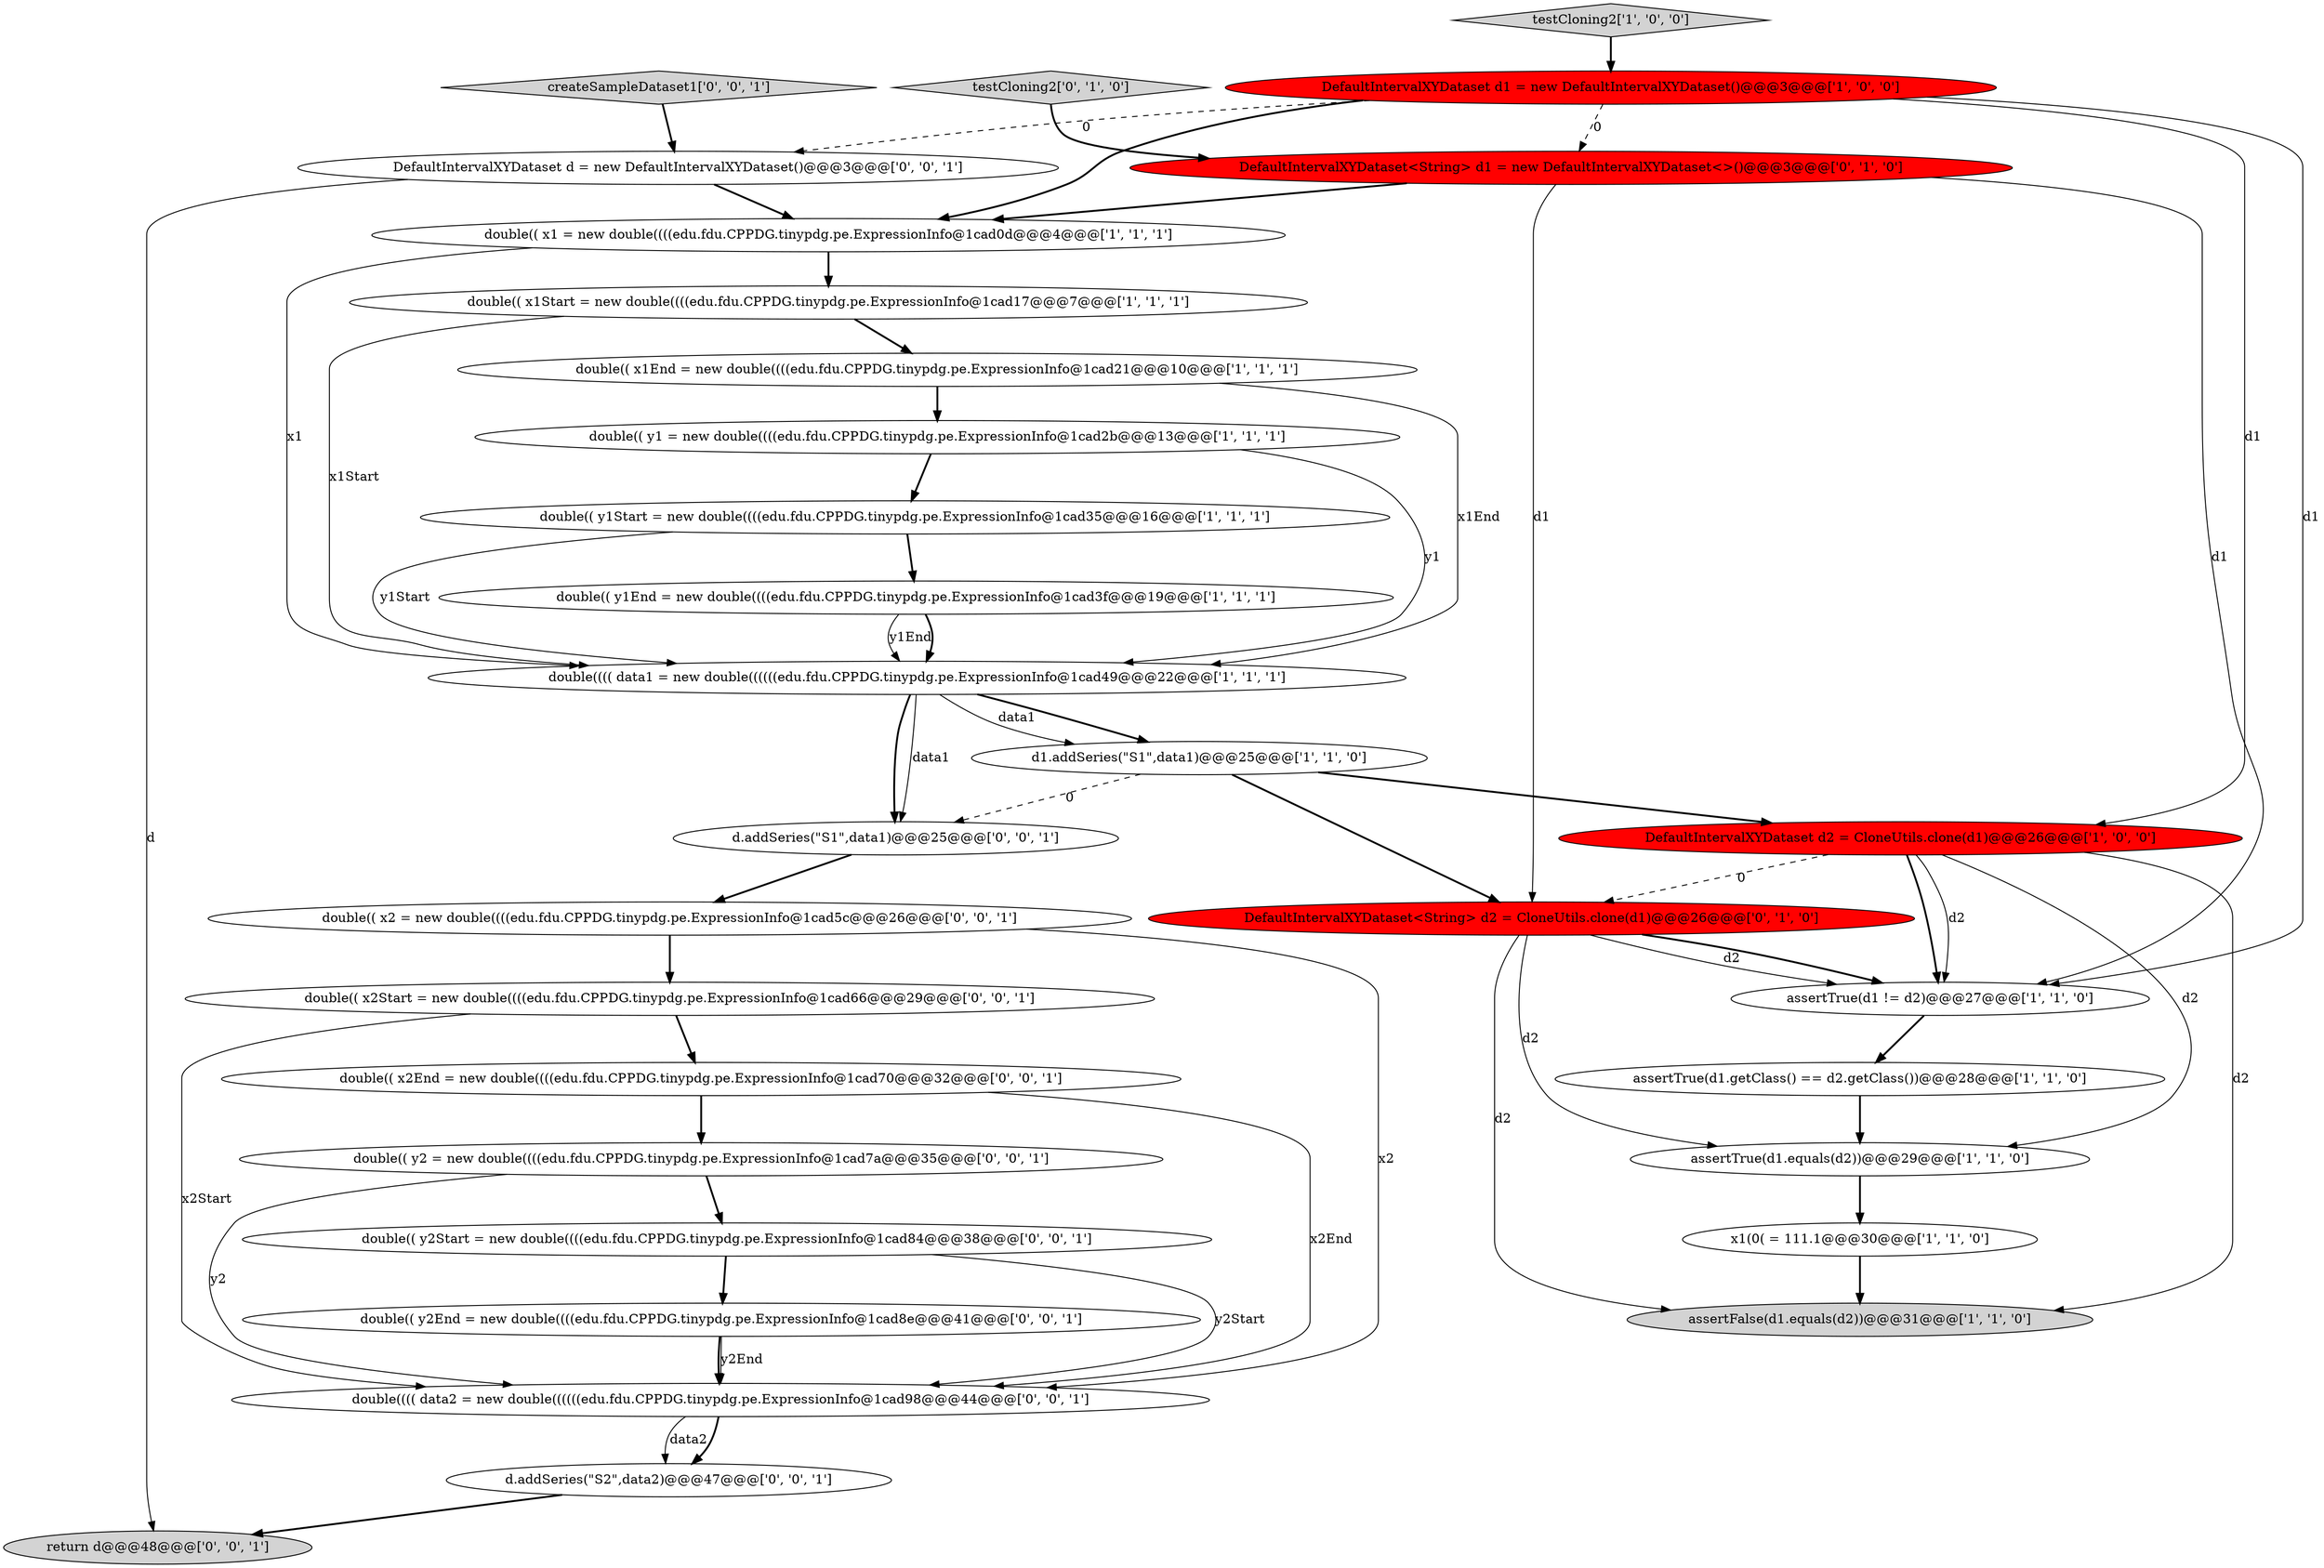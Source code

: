 digraph {
13 [style = filled, label = "DefaultIntervalXYDataset d1 = new DefaultIntervalXYDataset()@@@3@@@['1', '0', '0']", fillcolor = red, shape = ellipse image = "AAA1AAABBB1BBB"];
29 [style = filled, label = "double(( x2 = new double((((edu.fdu.CPPDG.tinypdg.pe.ExpressionInfo@1cad5c@@@26@@@['0', '0', '1']", fillcolor = white, shape = ellipse image = "AAA0AAABBB3BBB"];
3 [style = filled, label = "double(( x1 = new double((((edu.fdu.CPPDG.tinypdg.pe.ExpressionInfo@1cad0d@@@4@@@['1', '1', '1']", fillcolor = white, shape = ellipse image = "AAA0AAABBB1BBB"];
24 [style = filled, label = "d.addSeries(\"S1\",data1)@@@25@@@['0', '0', '1']", fillcolor = white, shape = ellipse image = "AAA0AAABBB3BBB"];
23 [style = filled, label = "double(( y2 = new double((((edu.fdu.CPPDG.tinypdg.pe.ExpressionInfo@1cad7a@@@35@@@['0', '0', '1']", fillcolor = white, shape = ellipse image = "AAA0AAABBB3BBB"];
21 [style = filled, label = "double(( y2End = new double((((edu.fdu.CPPDG.tinypdg.pe.ExpressionInfo@1cad8e@@@41@@@['0', '0', '1']", fillcolor = white, shape = ellipse image = "AAA0AAABBB3BBB"];
8 [style = filled, label = "assertTrue(d1.getClass() == d2.getClass())@@@28@@@['1', '1', '0']", fillcolor = white, shape = ellipse image = "AAA0AAABBB1BBB"];
20 [style = filled, label = "createSampleDataset1['0', '0', '1']", fillcolor = lightgray, shape = diamond image = "AAA0AAABBB3BBB"];
22 [style = filled, label = "double(( x2End = new double((((edu.fdu.CPPDG.tinypdg.pe.ExpressionInfo@1cad70@@@32@@@['0', '0', '1']", fillcolor = white, shape = ellipse image = "AAA0AAABBB3BBB"];
5 [style = filled, label = "double(( x1End = new double((((edu.fdu.CPPDG.tinypdg.pe.ExpressionInfo@1cad21@@@10@@@['1', '1', '1']", fillcolor = white, shape = ellipse image = "AAA0AAABBB1BBB"];
15 [style = filled, label = "assertFalse(d1.equals(d2))@@@31@@@['1', '1', '0']", fillcolor = lightgray, shape = ellipse image = "AAA0AAABBB1BBB"];
12 [style = filled, label = "assertTrue(d1.equals(d2))@@@29@@@['1', '1', '0']", fillcolor = white, shape = ellipse image = "AAA0AAABBB1BBB"];
10 [style = filled, label = "assertTrue(d1 != d2)@@@27@@@['1', '1', '0']", fillcolor = white, shape = ellipse image = "AAA0AAABBB1BBB"];
14 [style = filled, label = "double(( y1End = new double((((edu.fdu.CPPDG.tinypdg.pe.ExpressionInfo@1cad3f@@@19@@@['1', '1', '1']", fillcolor = white, shape = ellipse image = "AAA0AAABBB1BBB"];
1 [style = filled, label = "double(( x1Start = new double((((edu.fdu.CPPDG.tinypdg.pe.ExpressionInfo@1cad17@@@7@@@['1', '1', '1']", fillcolor = white, shape = ellipse image = "AAA0AAABBB1BBB"];
19 [style = filled, label = "DefaultIntervalXYDataset d = new DefaultIntervalXYDataset()@@@3@@@['0', '0', '1']", fillcolor = white, shape = ellipse image = "AAA0AAABBB3BBB"];
2 [style = filled, label = "testCloning2['1', '0', '0']", fillcolor = lightgray, shape = diamond image = "AAA0AAABBB1BBB"];
30 [style = filled, label = "double(( x2Start = new double((((edu.fdu.CPPDG.tinypdg.pe.ExpressionInfo@1cad66@@@29@@@['0', '0', '1']", fillcolor = white, shape = ellipse image = "AAA0AAABBB3BBB"];
27 [style = filled, label = "d.addSeries(\"S2\",data2)@@@47@@@['0', '0', '1']", fillcolor = white, shape = ellipse image = "AAA0AAABBB3BBB"];
6 [style = filled, label = "x1(0( = 111.1@@@30@@@['1', '1', '0']", fillcolor = white, shape = ellipse image = "AAA0AAABBB1BBB"];
7 [style = filled, label = "DefaultIntervalXYDataset d2 = CloneUtils.clone(d1)@@@26@@@['1', '0', '0']", fillcolor = red, shape = ellipse image = "AAA1AAABBB1BBB"];
4 [style = filled, label = "d1.addSeries(\"S1\",data1)@@@25@@@['1', '1', '0']", fillcolor = white, shape = ellipse image = "AAA0AAABBB1BBB"];
9 [style = filled, label = "double(( y1Start = new double((((edu.fdu.CPPDG.tinypdg.pe.ExpressionInfo@1cad35@@@16@@@['1', '1', '1']", fillcolor = white, shape = ellipse image = "AAA0AAABBB1BBB"];
16 [style = filled, label = "testCloning2['0', '1', '0']", fillcolor = lightgray, shape = diamond image = "AAA0AAABBB2BBB"];
18 [style = filled, label = "DefaultIntervalXYDataset<String> d2 = CloneUtils.clone(d1)@@@26@@@['0', '1', '0']", fillcolor = red, shape = ellipse image = "AAA1AAABBB2BBB"];
28 [style = filled, label = "double(((( data2 = new double((((((edu.fdu.CPPDG.tinypdg.pe.ExpressionInfo@1cad98@@@44@@@['0', '0', '1']", fillcolor = white, shape = ellipse image = "AAA0AAABBB3BBB"];
25 [style = filled, label = "return d@@@48@@@['0', '0', '1']", fillcolor = lightgray, shape = ellipse image = "AAA0AAABBB3BBB"];
26 [style = filled, label = "double(( y2Start = new double((((edu.fdu.CPPDG.tinypdg.pe.ExpressionInfo@1cad84@@@38@@@['0', '0', '1']", fillcolor = white, shape = ellipse image = "AAA0AAABBB3BBB"];
11 [style = filled, label = "double(((( data1 = new double((((((edu.fdu.CPPDG.tinypdg.pe.ExpressionInfo@1cad49@@@22@@@['1', '1', '1']", fillcolor = white, shape = ellipse image = "AAA0AAABBB1BBB"];
17 [style = filled, label = "DefaultIntervalXYDataset<String> d1 = new DefaultIntervalXYDataset<>()@@@3@@@['0', '1', '0']", fillcolor = red, shape = ellipse image = "AAA1AAABBB2BBB"];
0 [style = filled, label = "double(( y1 = new double((((edu.fdu.CPPDG.tinypdg.pe.ExpressionInfo@1cad2b@@@13@@@['1', '1', '1']", fillcolor = white, shape = ellipse image = "AAA0AAABBB1BBB"];
1->5 [style = bold, label=""];
18->15 [style = solid, label="d2"];
29->28 [style = solid, label="x2"];
0->9 [style = bold, label=""];
30->22 [style = bold, label=""];
7->15 [style = solid, label="d2"];
14->11 [style = solid, label="y1End"];
7->18 [style = dashed, label="0"];
3->1 [style = bold, label=""];
29->30 [style = bold, label=""];
21->28 [style = solid, label="y2End"];
7->10 [style = bold, label=""];
17->10 [style = solid, label="d1"];
11->4 [style = bold, label=""];
23->26 [style = bold, label=""];
5->11 [style = solid, label="x1End"];
13->17 [style = dashed, label="0"];
0->11 [style = solid, label="y1"];
4->18 [style = bold, label=""];
22->28 [style = solid, label="x2End"];
24->29 [style = bold, label=""];
16->17 [style = bold, label=""];
26->28 [style = solid, label="y2Start"];
13->19 [style = dashed, label="0"];
11->24 [style = bold, label=""];
12->6 [style = bold, label=""];
22->23 [style = bold, label=""];
7->10 [style = solid, label="d2"];
13->10 [style = solid, label="d1"];
4->7 [style = bold, label=""];
6->15 [style = bold, label=""];
21->28 [style = bold, label=""];
19->25 [style = solid, label="d"];
2->13 [style = bold, label=""];
26->21 [style = bold, label=""];
23->28 [style = solid, label="y2"];
7->12 [style = solid, label="d2"];
13->7 [style = solid, label="d1"];
3->11 [style = solid, label="x1"];
11->24 [style = solid, label="data1"];
13->3 [style = bold, label=""];
5->0 [style = bold, label=""];
10->8 [style = bold, label=""];
18->10 [style = bold, label=""];
17->18 [style = solid, label="d1"];
28->27 [style = solid, label="data2"];
9->14 [style = bold, label=""];
17->3 [style = bold, label=""];
11->4 [style = solid, label="data1"];
9->11 [style = solid, label="y1Start"];
1->11 [style = solid, label="x1Start"];
28->27 [style = bold, label=""];
4->24 [style = dashed, label="0"];
20->19 [style = bold, label=""];
18->12 [style = solid, label="d2"];
30->28 [style = solid, label="x2Start"];
14->11 [style = bold, label=""];
19->3 [style = bold, label=""];
27->25 [style = bold, label=""];
8->12 [style = bold, label=""];
18->10 [style = solid, label="d2"];
}
